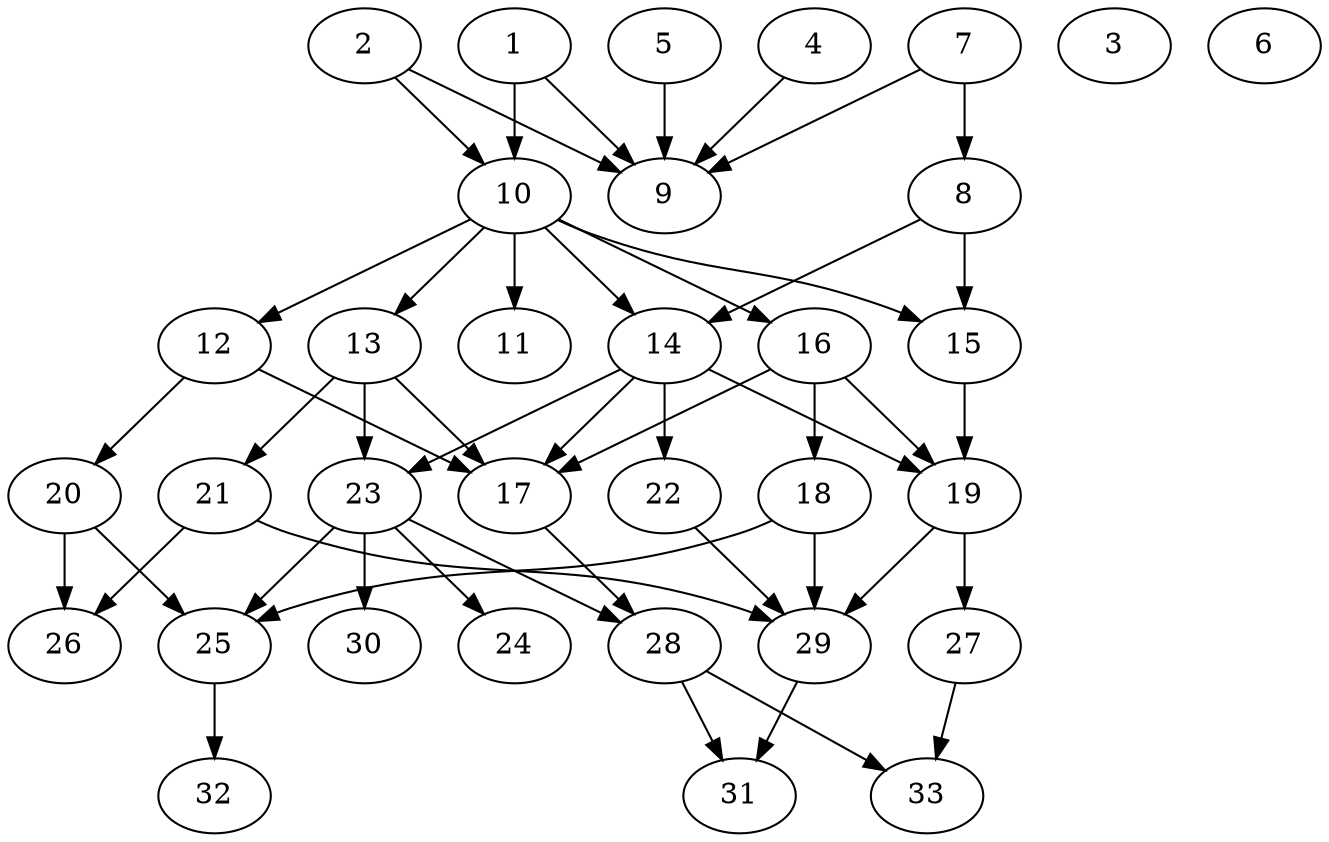 // DAG (tier=2-normal, mode=compute, n=33, ccr=0.360, fat=0.542, density=0.591, regular=0.400, jump=0.173, mindata=524288, maxdata=8388608)
// DAG automatically generated by daggen at Sun Aug 24 16:33:33 2025
// /home/ermia/Project/Environments/daggen/bin/daggen --dot --ccr 0.360 --fat 0.542 --regular 0.400 --density 0.591 --jump 0.173 --mindata 524288 --maxdata 8388608 -n 33 
digraph G {
  1 [size="613625792368510720", alpha="0.09", expect_size="306812896184255360"]
  1 -> 9 [size ="419422355324928"]
  1 -> 10 [size ="419422355324928"]
  2 [size="1474993738222558208", alpha="0.01", expect_size="737496869111279104"]
  2 -> 9 [size ="529114503053312"]
  2 -> 10 [size ="529114503053312"]
  3 [size="18026287441586064", alpha="0.02", expect_size="9013143720793032"]
  4 [size="92500205936033488", alpha="0.06", expect_size="46250102968016744"]
  4 -> 9 [size ="173436223619072"]
  5 [size="891912732441130", alpha="0.01", expect_size="445956366220565"]
  5 -> 9 [size ="75547812036608"]
  6 [size="3382998310011797504", alpha="0.04", expect_size="1691499155005898752"]
  7 [size="10043694094779154432", alpha="0.17", expect_size="5021847047389577216"]
  7 -> 8 [size ="37240797396992"]
  7 -> 9 [size ="37240797396992"]
  8 [size="116232369200341616", alpha="0.08", expect_size="58116184600170808"]
  8 -> 14 [size ="177966298431488"]
  8 -> 15 [size ="177966298431488"]
  9 [size="6380407576098000", alpha="0.10", expect_size="3190203788049000"]
  10 [size="243337627329451040", alpha="0.04", expect_size="121668813664725520"]
  10 -> 11 [size ="109139556564992"]
  10 -> 12 [size ="109139556564992"]
  10 -> 13 [size ="109139556564992"]
  10 -> 14 [size ="109139556564992"]
  10 -> 15 [size ="109139556564992"]
  10 -> 16 [size ="109139556564992"]
  11 [size="103697932493340540928", alpha="0.01", expect_size="51848966246670270464"]
  12 [size="5142305743247889", alpha="0.09", expect_size="2571152871623944"]
  12 -> 17 [size ="14927997698048"]
  12 -> 20 [size ="14927997698048"]
  13 [size="5284797602886372", alpha="0.04", expect_size="2642398801443186"]
  13 -> 17 [size ="10058150707200"]
  13 -> 21 [size ="10058150707200"]
  13 -> 23 [size ="10058150707200"]
  14 [size="373405251921359488", alpha="0.16", expect_size="186702625960679744"]
  14 -> 17 [size ="224565351415808"]
  14 -> 19 [size ="224565351415808"]
  14 -> 22 [size ="224565351415808"]
  14 -> 23 [size ="224565351415808"]
  15 [size="137093354824734944", alpha="0.16", expect_size="68546677412367472"]
  15 -> 19 [size ="63438848000000"]
  16 [size="409857157410362228736", alpha="0.09", expect_size="204928578705181114368"]
  16 -> 17 [size ="441412881481728"]
  16 -> 18 [size ="441412881481728"]
  16 -> 19 [size ="441412881481728"]
  17 [size="190056694024912064", alpha="0.04", expect_size="95028347012456032"]
  17 -> 28 [size ="352241005363200"]
  18 [size="14461413199183852", alpha="0.07", expect_size="7230706599591926"]
  18 -> 25 [size ="406124088000512"]
  18 -> 29 [size ="406124088000512"]
  19 [size="102213342713509576704", alpha="0.13", expect_size="51106671356754788352"]
  19 -> 27 [size ="174888685928448"]
  19 -> 29 [size ="174888685928448"]
  20 [size="13665149145104582", alpha="0.15", expect_size="6832574572552291"]
  20 -> 25 [size ="262409491054592"]
  20 -> 26 [size ="262409491054592"]
  21 [size="16955901735469550", alpha="0.10", expect_size="8477950867734775"]
  21 -> 26 [size ="441169511186432"]
  21 -> 29 [size ="441169511186432"]
  22 [size="9331086427145982", alpha="0.07", expect_size="4665543213572991"]
  22 -> 29 [size ="8608129482752"]
  23 [size="34095449190848652", alpha="0.20", expect_size="17047724595424326"]
  23 -> 24 [size ="13593982533632"]
  23 -> 25 [size ="13593982533632"]
  23 -> 28 [size ="13593982533632"]
  23 -> 30 [size ="13593982533632"]
  24 [size="74070248752495680", alpha="0.01", expect_size="37035124376247840"]
  25 [size="169121368375874368", alpha="0.06", expect_size="84560684187937184"]
  25 -> 32 [size ="138751678349312"]
  26 [size="368609215931159150592", alpha="0.07", expect_size="184304607965579575296"]
  27 [size="15598015549014016000", alpha="0.18", expect_size="7799007774507008000"]
  27 -> 33 [size ="49942416588800"]
  28 [size="420456393057662664704", alpha="0.15", expect_size="210228196528831332352"]
  28 -> 31 [size ="448990646632448"]
  28 -> 33 [size ="448990646632448"]
  29 [size="424319076400230976", alpha="0.14", expect_size="212159538200115488"]
  29 -> 31 [size ="231739792293888"]
  30 [size="481088254510515617792", alpha="0.01", expect_size="240544127255257808896"]
  31 [size="147026006427644608", alpha="0.16", expect_size="73513003213822304"]
  32 [size="153604852818116608000", alpha="0.02", expect_size="76802426409058304000"]
  33 [size="278189309952000000000", alpha="0.12", expect_size="139094654976000000000"]
}